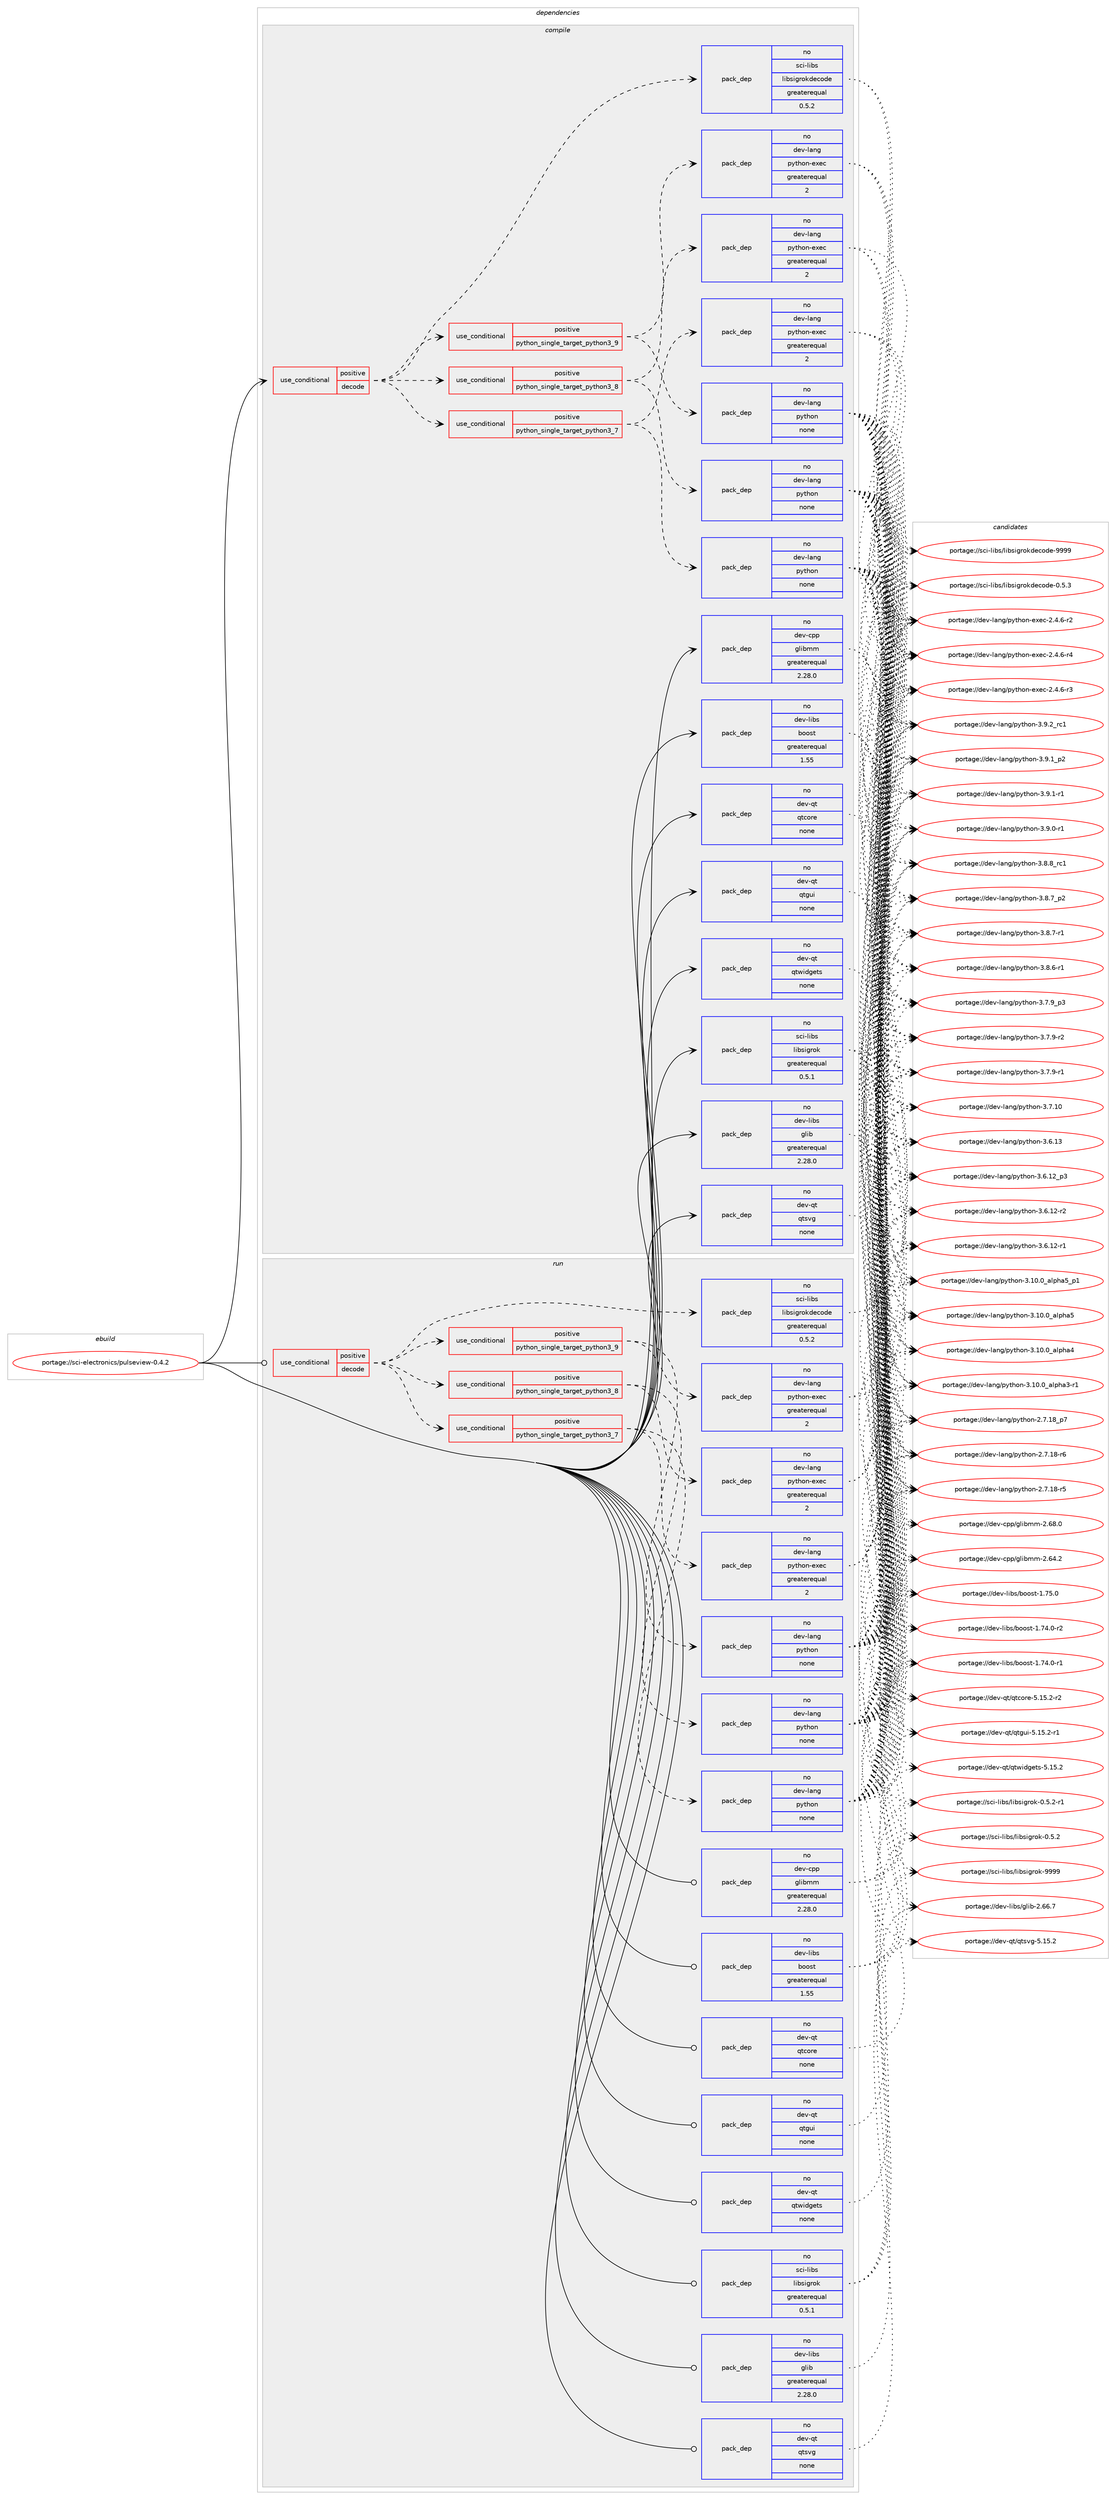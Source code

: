 digraph prolog {

# *************
# Graph options
# *************

newrank=true;
concentrate=true;
compound=true;
graph [rankdir=LR,fontname=Helvetica,fontsize=10,ranksep=1.5];#, ranksep=2.5, nodesep=0.2];
edge  [arrowhead=vee];
node  [fontname=Helvetica,fontsize=10];

# **********
# The ebuild
# **********

subgraph cluster_leftcol {
color=gray;
rank=same;
label=<<i>ebuild</i>>;
id [label="portage://sci-electronics/pulseview-0.4.2", color=red, width=4, href="../sci-electronics/pulseview-0.4.2.svg"];
}

# ****************
# The dependencies
# ****************

subgraph cluster_midcol {
color=gray;
label=<<i>dependencies</i>>;
subgraph cluster_compile {
fillcolor="#eeeeee";
style=filled;
label=<<i>compile</i>>;
subgraph cond2761 {
dependency9995 [label=<<TABLE BORDER="0" CELLBORDER="1" CELLSPACING="0" CELLPADDING="4"><TR><TD ROWSPAN="3" CELLPADDING="10">use_conditional</TD></TR><TR><TD>positive</TD></TR><TR><TD>decode</TD></TR></TABLE>>, shape=none, color=red];
subgraph cond2762 {
dependency9996 [label=<<TABLE BORDER="0" CELLBORDER="1" CELLSPACING="0" CELLPADDING="4"><TR><TD ROWSPAN="3" CELLPADDING="10">use_conditional</TD></TR><TR><TD>positive</TD></TR><TR><TD>python_single_target_python3_7</TD></TR></TABLE>>, shape=none, color=red];
subgraph pack7145 {
dependency9997 [label=<<TABLE BORDER="0" CELLBORDER="1" CELLSPACING="0" CELLPADDING="4" WIDTH="220"><TR><TD ROWSPAN="6" CELLPADDING="30">pack_dep</TD></TR><TR><TD WIDTH="110">no</TD></TR><TR><TD>dev-lang</TD></TR><TR><TD>python</TD></TR><TR><TD>none</TD></TR><TR><TD></TD></TR></TABLE>>, shape=none, color=blue];
}
dependency9996:e -> dependency9997:w [weight=20,style="dashed",arrowhead="vee"];
subgraph pack7146 {
dependency9998 [label=<<TABLE BORDER="0" CELLBORDER="1" CELLSPACING="0" CELLPADDING="4" WIDTH="220"><TR><TD ROWSPAN="6" CELLPADDING="30">pack_dep</TD></TR><TR><TD WIDTH="110">no</TD></TR><TR><TD>dev-lang</TD></TR><TR><TD>python-exec</TD></TR><TR><TD>greaterequal</TD></TR><TR><TD>2</TD></TR></TABLE>>, shape=none, color=blue];
}
dependency9996:e -> dependency9998:w [weight=20,style="dashed",arrowhead="vee"];
}
dependency9995:e -> dependency9996:w [weight=20,style="dashed",arrowhead="vee"];
subgraph cond2763 {
dependency9999 [label=<<TABLE BORDER="0" CELLBORDER="1" CELLSPACING="0" CELLPADDING="4"><TR><TD ROWSPAN="3" CELLPADDING="10">use_conditional</TD></TR><TR><TD>positive</TD></TR><TR><TD>python_single_target_python3_8</TD></TR></TABLE>>, shape=none, color=red];
subgraph pack7147 {
dependency10000 [label=<<TABLE BORDER="0" CELLBORDER="1" CELLSPACING="0" CELLPADDING="4" WIDTH="220"><TR><TD ROWSPAN="6" CELLPADDING="30">pack_dep</TD></TR><TR><TD WIDTH="110">no</TD></TR><TR><TD>dev-lang</TD></TR><TR><TD>python</TD></TR><TR><TD>none</TD></TR><TR><TD></TD></TR></TABLE>>, shape=none, color=blue];
}
dependency9999:e -> dependency10000:w [weight=20,style="dashed",arrowhead="vee"];
subgraph pack7148 {
dependency10001 [label=<<TABLE BORDER="0" CELLBORDER="1" CELLSPACING="0" CELLPADDING="4" WIDTH="220"><TR><TD ROWSPAN="6" CELLPADDING="30">pack_dep</TD></TR><TR><TD WIDTH="110">no</TD></TR><TR><TD>dev-lang</TD></TR><TR><TD>python-exec</TD></TR><TR><TD>greaterequal</TD></TR><TR><TD>2</TD></TR></TABLE>>, shape=none, color=blue];
}
dependency9999:e -> dependency10001:w [weight=20,style="dashed",arrowhead="vee"];
}
dependency9995:e -> dependency9999:w [weight=20,style="dashed",arrowhead="vee"];
subgraph cond2764 {
dependency10002 [label=<<TABLE BORDER="0" CELLBORDER="1" CELLSPACING="0" CELLPADDING="4"><TR><TD ROWSPAN="3" CELLPADDING="10">use_conditional</TD></TR><TR><TD>positive</TD></TR><TR><TD>python_single_target_python3_9</TD></TR></TABLE>>, shape=none, color=red];
subgraph pack7149 {
dependency10003 [label=<<TABLE BORDER="0" CELLBORDER="1" CELLSPACING="0" CELLPADDING="4" WIDTH="220"><TR><TD ROWSPAN="6" CELLPADDING="30">pack_dep</TD></TR><TR><TD WIDTH="110">no</TD></TR><TR><TD>dev-lang</TD></TR><TR><TD>python</TD></TR><TR><TD>none</TD></TR><TR><TD></TD></TR></TABLE>>, shape=none, color=blue];
}
dependency10002:e -> dependency10003:w [weight=20,style="dashed",arrowhead="vee"];
subgraph pack7150 {
dependency10004 [label=<<TABLE BORDER="0" CELLBORDER="1" CELLSPACING="0" CELLPADDING="4" WIDTH="220"><TR><TD ROWSPAN="6" CELLPADDING="30">pack_dep</TD></TR><TR><TD WIDTH="110">no</TD></TR><TR><TD>dev-lang</TD></TR><TR><TD>python-exec</TD></TR><TR><TD>greaterequal</TD></TR><TR><TD>2</TD></TR></TABLE>>, shape=none, color=blue];
}
dependency10002:e -> dependency10004:w [weight=20,style="dashed",arrowhead="vee"];
}
dependency9995:e -> dependency10002:w [weight=20,style="dashed",arrowhead="vee"];
subgraph pack7151 {
dependency10005 [label=<<TABLE BORDER="0" CELLBORDER="1" CELLSPACING="0" CELLPADDING="4" WIDTH="220"><TR><TD ROWSPAN="6" CELLPADDING="30">pack_dep</TD></TR><TR><TD WIDTH="110">no</TD></TR><TR><TD>sci-libs</TD></TR><TR><TD>libsigrokdecode</TD></TR><TR><TD>greaterequal</TD></TR><TR><TD>0.5.2</TD></TR></TABLE>>, shape=none, color=blue];
}
dependency9995:e -> dependency10005:w [weight=20,style="dashed",arrowhead="vee"];
}
id:e -> dependency9995:w [weight=20,style="solid",arrowhead="vee"];
subgraph pack7152 {
dependency10006 [label=<<TABLE BORDER="0" CELLBORDER="1" CELLSPACING="0" CELLPADDING="4" WIDTH="220"><TR><TD ROWSPAN="6" CELLPADDING="30">pack_dep</TD></TR><TR><TD WIDTH="110">no</TD></TR><TR><TD>dev-cpp</TD></TR><TR><TD>glibmm</TD></TR><TR><TD>greaterequal</TD></TR><TR><TD>2.28.0</TD></TR></TABLE>>, shape=none, color=blue];
}
id:e -> dependency10006:w [weight=20,style="solid",arrowhead="vee"];
subgraph pack7153 {
dependency10007 [label=<<TABLE BORDER="0" CELLBORDER="1" CELLSPACING="0" CELLPADDING="4" WIDTH="220"><TR><TD ROWSPAN="6" CELLPADDING="30">pack_dep</TD></TR><TR><TD WIDTH="110">no</TD></TR><TR><TD>dev-libs</TD></TR><TR><TD>boost</TD></TR><TR><TD>greaterequal</TD></TR><TR><TD>1.55</TD></TR></TABLE>>, shape=none, color=blue];
}
id:e -> dependency10007:w [weight=20,style="solid",arrowhead="vee"];
subgraph pack7154 {
dependency10008 [label=<<TABLE BORDER="0" CELLBORDER="1" CELLSPACING="0" CELLPADDING="4" WIDTH="220"><TR><TD ROWSPAN="6" CELLPADDING="30">pack_dep</TD></TR><TR><TD WIDTH="110">no</TD></TR><TR><TD>dev-libs</TD></TR><TR><TD>glib</TD></TR><TR><TD>greaterequal</TD></TR><TR><TD>2.28.0</TD></TR></TABLE>>, shape=none, color=blue];
}
id:e -> dependency10008:w [weight=20,style="solid",arrowhead="vee"];
subgraph pack7155 {
dependency10009 [label=<<TABLE BORDER="0" CELLBORDER="1" CELLSPACING="0" CELLPADDING="4" WIDTH="220"><TR><TD ROWSPAN="6" CELLPADDING="30">pack_dep</TD></TR><TR><TD WIDTH="110">no</TD></TR><TR><TD>dev-qt</TD></TR><TR><TD>qtcore</TD></TR><TR><TD>none</TD></TR><TR><TD></TD></TR></TABLE>>, shape=none, color=blue];
}
id:e -> dependency10009:w [weight=20,style="solid",arrowhead="vee"];
subgraph pack7156 {
dependency10010 [label=<<TABLE BORDER="0" CELLBORDER="1" CELLSPACING="0" CELLPADDING="4" WIDTH="220"><TR><TD ROWSPAN="6" CELLPADDING="30">pack_dep</TD></TR><TR><TD WIDTH="110">no</TD></TR><TR><TD>dev-qt</TD></TR><TR><TD>qtgui</TD></TR><TR><TD>none</TD></TR><TR><TD></TD></TR></TABLE>>, shape=none, color=blue];
}
id:e -> dependency10010:w [weight=20,style="solid",arrowhead="vee"];
subgraph pack7157 {
dependency10011 [label=<<TABLE BORDER="0" CELLBORDER="1" CELLSPACING="0" CELLPADDING="4" WIDTH="220"><TR><TD ROWSPAN="6" CELLPADDING="30">pack_dep</TD></TR><TR><TD WIDTH="110">no</TD></TR><TR><TD>dev-qt</TD></TR><TR><TD>qtsvg</TD></TR><TR><TD>none</TD></TR><TR><TD></TD></TR></TABLE>>, shape=none, color=blue];
}
id:e -> dependency10011:w [weight=20,style="solid",arrowhead="vee"];
subgraph pack7158 {
dependency10012 [label=<<TABLE BORDER="0" CELLBORDER="1" CELLSPACING="0" CELLPADDING="4" WIDTH="220"><TR><TD ROWSPAN="6" CELLPADDING="30">pack_dep</TD></TR><TR><TD WIDTH="110">no</TD></TR><TR><TD>dev-qt</TD></TR><TR><TD>qtwidgets</TD></TR><TR><TD>none</TD></TR><TR><TD></TD></TR></TABLE>>, shape=none, color=blue];
}
id:e -> dependency10012:w [weight=20,style="solid",arrowhead="vee"];
subgraph pack7159 {
dependency10013 [label=<<TABLE BORDER="0" CELLBORDER="1" CELLSPACING="0" CELLPADDING="4" WIDTH="220"><TR><TD ROWSPAN="6" CELLPADDING="30">pack_dep</TD></TR><TR><TD WIDTH="110">no</TD></TR><TR><TD>sci-libs</TD></TR><TR><TD>libsigrok</TD></TR><TR><TD>greaterequal</TD></TR><TR><TD>0.5.1</TD></TR></TABLE>>, shape=none, color=blue];
}
id:e -> dependency10013:w [weight=20,style="solid",arrowhead="vee"];
}
subgraph cluster_compileandrun {
fillcolor="#eeeeee";
style=filled;
label=<<i>compile and run</i>>;
}
subgraph cluster_run {
fillcolor="#eeeeee";
style=filled;
label=<<i>run</i>>;
subgraph cond2765 {
dependency10014 [label=<<TABLE BORDER="0" CELLBORDER="1" CELLSPACING="0" CELLPADDING="4"><TR><TD ROWSPAN="3" CELLPADDING="10">use_conditional</TD></TR><TR><TD>positive</TD></TR><TR><TD>decode</TD></TR></TABLE>>, shape=none, color=red];
subgraph cond2766 {
dependency10015 [label=<<TABLE BORDER="0" CELLBORDER="1" CELLSPACING="0" CELLPADDING="4"><TR><TD ROWSPAN="3" CELLPADDING="10">use_conditional</TD></TR><TR><TD>positive</TD></TR><TR><TD>python_single_target_python3_7</TD></TR></TABLE>>, shape=none, color=red];
subgraph pack7160 {
dependency10016 [label=<<TABLE BORDER="0" CELLBORDER="1" CELLSPACING="0" CELLPADDING="4" WIDTH="220"><TR><TD ROWSPAN="6" CELLPADDING="30">pack_dep</TD></TR><TR><TD WIDTH="110">no</TD></TR><TR><TD>dev-lang</TD></TR><TR><TD>python</TD></TR><TR><TD>none</TD></TR><TR><TD></TD></TR></TABLE>>, shape=none, color=blue];
}
dependency10015:e -> dependency10016:w [weight=20,style="dashed",arrowhead="vee"];
subgraph pack7161 {
dependency10017 [label=<<TABLE BORDER="0" CELLBORDER="1" CELLSPACING="0" CELLPADDING="4" WIDTH="220"><TR><TD ROWSPAN="6" CELLPADDING="30">pack_dep</TD></TR><TR><TD WIDTH="110">no</TD></TR><TR><TD>dev-lang</TD></TR><TR><TD>python-exec</TD></TR><TR><TD>greaterequal</TD></TR><TR><TD>2</TD></TR></TABLE>>, shape=none, color=blue];
}
dependency10015:e -> dependency10017:w [weight=20,style="dashed",arrowhead="vee"];
}
dependency10014:e -> dependency10015:w [weight=20,style="dashed",arrowhead="vee"];
subgraph cond2767 {
dependency10018 [label=<<TABLE BORDER="0" CELLBORDER="1" CELLSPACING="0" CELLPADDING="4"><TR><TD ROWSPAN="3" CELLPADDING="10">use_conditional</TD></TR><TR><TD>positive</TD></TR><TR><TD>python_single_target_python3_8</TD></TR></TABLE>>, shape=none, color=red];
subgraph pack7162 {
dependency10019 [label=<<TABLE BORDER="0" CELLBORDER="1" CELLSPACING="0" CELLPADDING="4" WIDTH="220"><TR><TD ROWSPAN="6" CELLPADDING="30">pack_dep</TD></TR><TR><TD WIDTH="110">no</TD></TR><TR><TD>dev-lang</TD></TR><TR><TD>python</TD></TR><TR><TD>none</TD></TR><TR><TD></TD></TR></TABLE>>, shape=none, color=blue];
}
dependency10018:e -> dependency10019:w [weight=20,style="dashed",arrowhead="vee"];
subgraph pack7163 {
dependency10020 [label=<<TABLE BORDER="0" CELLBORDER="1" CELLSPACING="0" CELLPADDING="4" WIDTH="220"><TR><TD ROWSPAN="6" CELLPADDING="30">pack_dep</TD></TR><TR><TD WIDTH="110">no</TD></TR><TR><TD>dev-lang</TD></TR><TR><TD>python-exec</TD></TR><TR><TD>greaterequal</TD></TR><TR><TD>2</TD></TR></TABLE>>, shape=none, color=blue];
}
dependency10018:e -> dependency10020:w [weight=20,style="dashed",arrowhead="vee"];
}
dependency10014:e -> dependency10018:w [weight=20,style="dashed",arrowhead="vee"];
subgraph cond2768 {
dependency10021 [label=<<TABLE BORDER="0" CELLBORDER="1" CELLSPACING="0" CELLPADDING="4"><TR><TD ROWSPAN="3" CELLPADDING="10">use_conditional</TD></TR><TR><TD>positive</TD></TR><TR><TD>python_single_target_python3_9</TD></TR></TABLE>>, shape=none, color=red];
subgraph pack7164 {
dependency10022 [label=<<TABLE BORDER="0" CELLBORDER="1" CELLSPACING="0" CELLPADDING="4" WIDTH="220"><TR><TD ROWSPAN="6" CELLPADDING="30">pack_dep</TD></TR><TR><TD WIDTH="110">no</TD></TR><TR><TD>dev-lang</TD></TR><TR><TD>python</TD></TR><TR><TD>none</TD></TR><TR><TD></TD></TR></TABLE>>, shape=none, color=blue];
}
dependency10021:e -> dependency10022:w [weight=20,style="dashed",arrowhead="vee"];
subgraph pack7165 {
dependency10023 [label=<<TABLE BORDER="0" CELLBORDER="1" CELLSPACING="0" CELLPADDING="4" WIDTH="220"><TR><TD ROWSPAN="6" CELLPADDING="30">pack_dep</TD></TR><TR><TD WIDTH="110">no</TD></TR><TR><TD>dev-lang</TD></TR><TR><TD>python-exec</TD></TR><TR><TD>greaterequal</TD></TR><TR><TD>2</TD></TR></TABLE>>, shape=none, color=blue];
}
dependency10021:e -> dependency10023:w [weight=20,style="dashed",arrowhead="vee"];
}
dependency10014:e -> dependency10021:w [weight=20,style="dashed",arrowhead="vee"];
subgraph pack7166 {
dependency10024 [label=<<TABLE BORDER="0" CELLBORDER="1" CELLSPACING="0" CELLPADDING="4" WIDTH="220"><TR><TD ROWSPAN="6" CELLPADDING="30">pack_dep</TD></TR><TR><TD WIDTH="110">no</TD></TR><TR><TD>sci-libs</TD></TR><TR><TD>libsigrokdecode</TD></TR><TR><TD>greaterequal</TD></TR><TR><TD>0.5.2</TD></TR></TABLE>>, shape=none, color=blue];
}
dependency10014:e -> dependency10024:w [weight=20,style="dashed",arrowhead="vee"];
}
id:e -> dependency10014:w [weight=20,style="solid",arrowhead="odot"];
subgraph pack7167 {
dependency10025 [label=<<TABLE BORDER="0" CELLBORDER="1" CELLSPACING="0" CELLPADDING="4" WIDTH="220"><TR><TD ROWSPAN="6" CELLPADDING="30">pack_dep</TD></TR><TR><TD WIDTH="110">no</TD></TR><TR><TD>dev-cpp</TD></TR><TR><TD>glibmm</TD></TR><TR><TD>greaterequal</TD></TR><TR><TD>2.28.0</TD></TR></TABLE>>, shape=none, color=blue];
}
id:e -> dependency10025:w [weight=20,style="solid",arrowhead="odot"];
subgraph pack7168 {
dependency10026 [label=<<TABLE BORDER="0" CELLBORDER="1" CELLSPACING="0" CELLPADDING="4" WIDTH="220"><TR><TD ROWSPAN="6" CELLPADDING="30">pack_dep</TD></TR><TR><TD WIDTH="110">no</TD></TR><TR><TD>dev-libs</TD></TR><TR><TD>boost</TD></TR><TR><TD>greaterequal</TD></TR><TR><TD>1.55</TD></TR></TABLE>>, shape=none, color=blue];
}
id:e -> dependency10026:w [weight=20,style="solid",arrowhead="odot"];
subgraph pack7169 {
dependency10027 [label=<<TABLE BORDER="0" CELLBORDER="1" CELLSPACING="0" CELLPADDING="4" WIDTH="220"><TR><TD ROWSPAN="6" CELLPADDING="30">pack_dep</TD></TR><TR><TD WIDTH="110">no</TD></TR><TR><TD>dev-libs</TD></TR><TR><TD>glib</TD></TR><TR><TD>greaterequal</TD></TR><TR><TD>2.28.0</TD></TR></TABLE>>, shape=none, color=blue];
}
id:e -> dependency10027:w [weight=20,style="solid",arrowhead="odot"];
subgraph pack7170 {
dependency10028 [label=<<TABLE BORDER="0" CELLBORDER="1" CELLSPACING="0" CELLPADDING="4" WIDTH="220"><TR><TD ROWSPAN="6" CELLPADDING="30">pack_dep</TD></TR><TR><TD WIDTH="110">no</TD></TR><TR><TD>dev-qt</TD></TR><TR><TD>qtcore</TD></TR><TR><TD>none</TD></TR><TR><TD></TD></TR></TABLE>>, shape=none, color=blue];
}
id:e -> dependency10028:w [weight=20,style="solid",arrowhead="odot"];
subgraph pack7171 {
dependency10029 [label=<<TABLE BORDER="0" CELLBORDER="1" CELLSPACING="0" CELLPADDING="4" WIDTH="220"><TR><TD ROWSPAN="6" CELLPADDING="30">pack_dep</TD></TR><TR><TD WIDTH="110">no</TD></TR><TR><TD>dev-qt</TD></TR><TR><TD>qtgui</TD></TR><TR><TD>none</TD></TR><TR><TD></TD></TR></TABLE>>, shape=none, color=blue];
}
id:e -> dependency10029:w [weight=20,style="solid",arrowhead="odot"];
subgraph pack7172 {
dependency10030 [label=<<TABLE BORDER="0" CELLBORDER="1" CELLSPACING="0" CELLPADDING="4" WIDTH="220"><TR><TD ROWSPAN="6" CELLPADDING="30">pack_dep</TD></TR><TR><TD WIDTH="110">no</TD></TR><TR><TD>dev-qt</TD></TR><TR><TD>qtsvg</TD></TR><TR><TD>none</TD></TR><TR><TD></TD></TR></TABLE>>, shape=none, color=blue];
}
id:e -> dependency10030:w [weight=20,style="solid",arrowhead="odot"];
subgraph pack7173 {
dependency10031 [label=<<TABLE BORDER="0" CELLBORDER="1" CELLSPACING="0" CELLPADDING="4" WIDTH="220"><TR><TD ROWSPAN="6" CELLPADDING="30">pack_dep</TD></TR><TR><TD WIDTH="110">no</TD></TR><TR><TD>dev-qt</TD></TR><TR><TD>qtwidgets</TD></TR><TR><TD>none</TD></TR><TR><TD></TD></TR></TABLE>>, shape=none, color=blue];
}
id:e -> dependency10031:w [weight=20,style="solid",arrowhead="odot"];
subgraph pack7174 {
dependency10032 [label=<<TABLE BORDER="0" CELLBORDER="1" CELLSPACING="0" CELLPADDING="4" WIDTH="220"><TR><TD ROWSPAN="6" CELLPADDING="30">pack_dep</TD></TR><TR><TD WIDTH="110">no</TD></TR><TR><TD>sci-libs</TD></TR><TR><TD>libsigrok</TD></TR><TR><TD>greaterequal</TD></TR><TR><TD>0.5.1</TD></TR></TABLE>>, shape=none, color=blue];
}
id:e -> dependency10032:w [weight=20,style="solid",arrowhead="odot"];
}
}

# **************
# The candidates
# **************

subgraph cluster_choices {
rank=same;
color=gray;
label=<<i>candidates</i>>;

subgraph choice7145 {
color=black;
nodesep=1;
choice100101118451089711010347112121116104111110455146574650951149949 [label="portage://dev-lang/python-3.9.2_rc1", color=red, width=4,href="../dev-lang/python-3.9.2_rc1.svg"];
choice1001011184510897110103471121211161041111104551465746499511250 [label="portage://dev-lang/python-3.9.1_p2", color=red, width=4,href="../dev-lang/python-3.9.1_p2.svg"];
choice1001011184510897110103471121211161041111104551465746494511449 [label="portage://dev-lang/python-3.9.1-r1", color=red, width=4,href="../dev-lang/python-3.9.1-r1.svg"];
choice1001011184510897110103471121211161041111104551465746484511449 [label="portage://dev-lang/python-3.9.0-r1", color=red, width=4,href="../dev-lang/python-3.9.0-r1.svg"];
choice100101118451089711010347112121116104111110455146564656951149949 [label="portage://dev-lang/python-3.8.8_rc1", color=red, width=4,href="../dev-lang/python-3.8.8_rc1.svg"];
choice1001011184510897110103471121211161041111104551465646559511250 [label="portage://dev-lang/python-3.8.7_p2", color=red, width=4,href="../dev-lang/python-3.8.7_p2.svg"];
choice1001011184510897110103471121211161041111104551465646554511449 [label="portage://dev-lang/python-3.8.7-r1", color=red, width=4,href="../dev-lang/python-3.8.7-r1.svg"];
choice1001011184510897110103471121211161041111104551465646544511449 [label="portage://dev-lang/python-3.8.6-r1", color=red, width=4,href="../dev-lang/python-3.8.6-r1.svg"];
choice1001011184510897110103471121211161041111104551465546579511251 [label="portage://dev-lang/python-3.7.9_p3", color=red, width=4,href="../dev-lang/python-3.7.9_p3.svg"];
choice1001011184510897110103471121211161041111104551465546574511450 [label="portage://dev-lang/python-3.7.9-r2", color=red, width=4,href="../dev-lang/python-3.7.9-r2.svg"];
choice1001011184510897110103471121211161041111104551465546574511449 [label="portage://dev-lang/python-3.7.9-r1", color=red, width=4,href="../dev-lang/python-3.7.9-r1.svg"];
choice10010111845108971101034711212111610411111045514655464948 [label="portage://dev-lang/python-3.7.10", color=red, width=4,href="../dev-lang/python-3.7.10.svg"];
choice10010111845108971101034711212111610411111045514654464951 [label="portage://dev-lang/python-3.6.13", color=red, width=4,href="../dev-lang/python-3.6.13.svg"];
choice100101118451089711010347112121116104111110455146544649509511251 [label="portage://dev-lang/python-3.6.12_p3", color=red, width=4,href="../dev-lang/python-3.6.12_p3.svg"];
choice100101118451089711010347112121116104111110455146544649504511450 [label="portage://dev-lang/python-3.6.12-r2", color=red, width=4,href="../dev-lang/python-3.6.12-r2.svg"];
choice100101118451089711010347112121116104111110455146544649504511449 [label="portage://dev-lang/python-3.6.12-r1", color=red, width=4,href="../dev-lang/python-3.6.12-r1.svg"];
choice10010111845108971101034711212111610411111045514649484648959710811210497539511249 [label="portage://dev-lang/python-3.10.0_alpha5_p1", color=red, width=4,href="../dev-lang/python-3.10.0_alpha5_p1.svg"];
choice1001011184510897110103471121211161041111104551464948464895971081121049753 [label="portage://dev-lang/python-3.10.0_alpha5", color=red, width=4,href="../dev-lang/python-3.10.0_alpha5.svg"];
choice1001011184510897110103471121211161041111104551464948464895971081121049752 [label="portage://dev-lang/python-3.10.0_alpha4", color=red, width=4,href="../dev-lang/python-3.10.0_alpha4.svg"];
choice10010111845108971101034711212111610411111045514649484648959710811210497514511449 [label="portage://dev-lang/python-3.10.0_alpha3-r1", color=red, width=4,href="../dev-lang/python-3.10.0_alpha3-r1.svg"];
choice100101118451089711010347112121116104111110455046554649569511255 [label="portage://dev-lang/python-2.7.18_p7", color=red, width=4,href="../dev-lang/python-2.7.18_p7.svg"];
choice100101118451089711010347112121116104111110455046554649564511454 [label="portage://dev-lang/python-2.7.18-r6", color=red, width=4,href="../dev-lang/python-2.7.18-r6.svg"];
choice100101118451089711010347112121116104111110455046554649564511453 [label="portage://dev-lang/python-2.7.18-r5", color=red, width=4,href="../dev-lang/python-2.7.18-r5.svg"];
dependency9997:e -> choice100101118451089711010347112121116104111110455146574650951149949:w [style=dotted,weight="100"];
dependency9997:e -> choice1001011184510897110103471121211161041111104551465746499511250:w [style=dotted,weight="100"];
dependency9997:e -> choice1001011184510897110103471121211161041111104551465746494511449:w [style=dotted,weight="100"];
dependency9997:e -> choice1001011184510897110103471121211161041111104551465746484511449:w [style=dotted,weight="100"];
dependency9997:e -> choice100101118451089711010347112121116104111110455146564656951149949:w [style=dotted,weight="100"];
dependency9997:e -> choice1001011184510897110103471121211161041111104551465646559511250:w [style=dotted,weight="100"];
dependency9997:e -> choice1001011184510897110103471121211161041111104551465646554511449:w [style=dotted,weight="100"];
dependency9997:e -> choice1001011184510897110103471121211161041111104551465646544511449:w [style=dotted,weight="100"];
dependency9997:e -> choice1001011184510897110103471121211161041111104551465546579511251:w [style=dotted,weight="100"];
dependency9997:e -> choice1001011184510897110103471121211161041111104551465546574511450:w [style=dotted,weight="100"];
dependency9997:e -> choice1001011184510897110103471121211161041111104551465546574511449:w [style=dotted,weight="100"];
dependency9997:e -> choice10010111845108971101034711212111610411111045514655464948:w [style=dotted,weight="100"];
dependency9997:e -> choice10010111845108971101034711212111610411111045514654464951:w [style=dotted,weight="100"];
dependency9997:e -> choice100101118451089711010347112121116104111110455146544649509511251:w [style=dotted,weight="100"];
dependency9997:e -> choice100101118451089711010347112121116104111110455146544649504511450:w [style=dotted,weight="100"];
dependency9997:e -> choice100101118451089711010347112121116104111110455146544649504511449:w [style=dotted,weight="100"];
dependency9997:e -> choice10010111845108971101034711212111610411111045514649484648959710811210497539511249:w [style=dotted,weight="100"];
dependency9997:e -> choice1001011184510897110103471121211161041111104551464948464895971081121049753:w [style=dotted,weight="100"];
dependency9997:e -> choice1001011184510897110103471121211161041111104551464948464895971081121049752:w [style=dotted,weight="100"];
dependency9997:e -> choice10010111845108971101034711212111610411111045514649484648959710811210497514511449:w [style=dotted,weight="100"];
dependency9997:e -> choice100101118451089711010347112121116104111110455046554649569511255:w [style=dotted,weight="100"];
dependency9997:e -> choice100101118451089711010347112121116104111110455046554649564511454:w [style=dotted,weight="100"];
dependency9997:e -> choice100101118451089711010347112121116104111110455046554649564511453:w [style=dotted,weight="100"];
}
subgraph choice7146 {
color=black;
nodesep=1;
choice10010111845108971101034711212111610411111045101120101994550465246544511452 [label="portage://dev-lang/python-exec-2.4.6-r4", color=red, width=4,href="../dev-lang/python-exec-2.4.6-r4.svg"];
choice10010111845108971101034711212111610411111045101120101994550465246544511451 [label="portage://dev-lang/python-exec-2.4.6-r3", color=red, width=4,href="../dev-lang/python-exec-2.4.6-r3.svg"];
choice10010111845108971101034711212111610411111045101120101994550465246544511450 [label="portage://dev-lang/python-exec-2.4.6-r2", color=red, width=4,href="../dev-lang/python-exec-2.4.6-r2.svg"];
dependency9998:e -> choice10010111845108971101034711212111610411111045101120101994550465246544511452:w [style=dotted,weight="100"];
dependency9998:e -> choice10010111845108971101034711212111610411111045101120101994550465246544511451:w [style=dotted,weight="100"];
dependency9998:e -> choice10010111845108971101034711212111610411111045101120101994550465246544511450:w [style=dotted,weight="100"];
}
subgraph choice7147 {
color=black;
nodesep=1;
choice100101118451089711010347112121116104111110455146574650951149949 [label="portage://dev-lang/python-3.9.2_rc1", color=red, width=4,href="../dev-lang/python-3.9.2_rc1.svg"];
choice1001011184510897110103471121211161041111104551465746499511250 [label="portage://dev-lang/python-3.9.1_p2", color=red, width=4,href="../dev-lang/python-3.9.1_p2.svg"];
choice1001011184510897110103471121211161041111104551465746494511449 [label="portage://dev-lang/python-3.9.1-r1", color=red, width=4,href="../dev-lang/python-3.9.1-r1.svg"];
choice1001011184510897110103471121211161041111104551465746484511449 [label="portage://dev-lang/python-3.9.0-r1", color=red, width=4,href="../dev-lang/python-3.9.0-r1.svg"];
choice100101118451089711010347112121116104111110455146564656951149949 [label="portage://dev-lang/python-3.8.8_rc1", color=red, width=4,href="../dev-lang/python-3.8.8_rc1.svg"];
choice1001011184510897110103471121211161041111104551465646559511250 [label="portage://dev-lang/python-3.8.7_p2", color=red, width=4,href="../dev-lang/python-3.8.7_p2.svg"];
choice1001011184510897110103471121211161041111104551465646554511449 [label="portage://dev-lang/python-3.8.7-r1", color=red, width=4,href="../dev-lang/python-3.8.7-r1.svg"];
choice1001011184510897110103471121211161041111104551465646544511449 [label="portage://dev-lang/python-3.8.6-r1", color=red, width=4,href="../dev-lang/python-3.8.6-r1.svg"];
choice1001011184510897110103471121211161041111104551465546579511251 [label="portage://dev-lang/python-3.7.9_p3", color=red, width=4,href="../dev-lang/python-3.7.9_p3.svg"];
choice1001011184510897110103471121211161041111104551465546574511450 [label="portage://dev-lang/python-3.7.9-r2", color=red, width=4,href="../dev-lang/python-3.7.9-r2.svg"];
choice1001011184510897110103471121211161041111104551465546574511449 [label="portage://dev-lang/python-3.7.9-r1", color=red, width=4,href="../dev-lang/python-3.7.9-r1.svg"];
choice10010111845108971101034711212111610411111045514655464948 [label="portage://dev-lang/python-3.7.10", color=red, width=4,href="../dev-lang/python-3.7.10.svg"];
choice10010111845108971101034711212111610411111045514654464951 [label="portage://dev-lang/python-3.6.13", color=red, width=4,href="../dev-lang/python-3.6.13.svg"];
choice100101118451089711010347112121116104111110455146544649509511251 [label="portage://dev-lang/python-3.6.12_p3", color=red, width=4,href="../dev-lang/python-3.6.12_p3.svg"];
choice100101118451089711010347112121116104111110455146544649504511450 [label="portage://dev-lang/python-3.6.12-r2", color=red, width=4,href="../dev-lang/python-3.6.12-r2.svg"];
choice100101118451089711010347112121116104111110455146544649504511449 [label="portage://dev-lang/python-3.6.12-r1", color=red, width=4,href="../dev-lang/python-3.6.12-r1.svg"];
choice10010111845108971101034711212111610411111045514649484648959710811210497539511249 [label="portage://dev-lang/python-3.10.0_alpha5_p1", color=red, width=4,href="../dev-lang/python-3.10.0_alpha5_p1.svg"];
choice1001011184510897110103471121211161041111104551464948464895971081121049753 [label="portage://dev-lang/python-3.10.0_alpha5", color=red, width=4,href="../dev-lang/python-3.10.0_alpha5.svg"];
choice1001011184510897110103471121211161041111104551464948464895971081121049752 [label="portage://dev-lang/python-3.10.0_alpha4", color=red, width=4,href="../dev-lang/python-3.10.0_alpha4.svg"];
choice10010111845108971101034711212111610411111045514649484648959710811210497514511449 [label="portage://dev-lang/python-3.10.0_alpha3-r1", color=red, width=4,href="../dev-lang/python-3.10.0_alpha3-r1.svg"];
choice100101118451089711010347112121116104111110455046554649569511255 [label="portage://dev-lang/python-2.7.18_p7", color=red, width=4,href="../dev-lang/python-2.7.18_p7.svg"];
choice100101118451089711010347112121116104111110455046554649564511454 [label="portage://dev-lang/python-2.7.18-r6", color=red, width=4,href="../dev-lang/python-2.7.18-r6.svg"];
choice100101118451089711010347112121116104111110455046554649564511453 [label="portage://dev-lang/python-2.7.18-r5", color=red, width=4,href="../dev-lang/python-2.7.18-r5.svg"];
dependency10000:e -> choice100101118451089711010347112121116104111110455146574650951149949:w [style=dotted,weight="100"];
dependency10000:e -> choice1001011184510897110103471121211161041111104551465746499511250:w [style=dotted,weight="100"];
dependency10000:e -> choice1001011184510897110103471121211161041111104551465746494511449:w [style=dotted,weight="100"];
dependency10000:e -> choice1001011184510897110103471121211161041111104551465746484511449:w [style=dotted,weight="100"];
dependency10000:e -> choice100101118451089711010347112121116104111110455146564656951149949:w [style=dotted,weight="100"];
dependency10000:e -> choice1001011184510897110103471121211161041111104551465646559511250:w [style=dotted,weight="100"];
dependency10000:e -> choice1001011184510897110103471121211161041111104551465646554511449:w [style=dotted,weight="100"];
dependency10000:e -> choice1001011184510897110103471121211161041111104551465646544511449:w [style=dotted,weight="100"];
dependency10000:e -> choice1001011184510897110103471121211161041111104551465546579511251:w [style=dotted,weight="100"];
dependency10000:e -> choice1001011184510897110103471121211161041111104551465546574511450:w [style=dotted,weight="100"];
dependency10000:e -> choice1001011184510897110103471121211161041111104551465546574511449:w [style=dotted,weight="100"];
dependency10000:e -> choice10010111845108971101034711212111610411111045514655464948:w [style=dotted,weight="100"];
dependency10000:e -> choice10010111845108971101034711212111610411111045514654464951:w [style=dotted,weight="100"];
dependency10000:e -> choice100101118451089711010347112121116104111110455146544649509511251:w [style=dotted,weight="100"];
dependency10000:e -> choice100101118451089711010347112121116104111110455146544649504511450:w [style=dotted,weight="100"];
dependency10000:e -> choice100101118451089711010347112121116104111110455146544649504511449:w [style=dotted,weight="100"];
dependency10000:e -> choice10010111845108971101034711212111610411111045514649484648959710811210497539511249:w [style=dotted,weight="100"];
dependency10000:e -> choice1001011184510897110103471121211161041111104551464948464895971081121049753:w [style=dotted,weight="100"];
dependency10000:e -> choice1001011184510897110103471121211161041111104551464948464895971081121049752:w [style=dotted,weight="100"];
dependency10000:e -> choice10010111845108971101034711212111610411111045514649484648959710811210497514511449:w [style=dotted,weight="100"];
dependency10000:e -> choice100101118451089711010347112121116104111110455046554649569511255:w [style=dotted,weight="100"];
dependency10000:e -> choice100101118451089711010347112121116104111110455046554649564511454:w [style=dotted,weight="100"];
dependency10000:e -> choice100101118451089711010347112121116104111110455046554649564511453:w [style=dotted,weight="100"];
}
subgraph choice7148 {
color=black;
nodesep=1;
choice10010111845108971101034711212111610411111045101120101994550465246544511452 [label="portage://dev-lang/python-exec-2.4.6-r4", color=red, width=4,href="../dev-lang/python-exec-2.4.6-r4.svg"];
choice10010111845108971101034711212111610411111045101120101994550465246544511451 [label="portage://dev-lang/python-exec-2.4.6-r3", color=red, width=4,href="../dev-lang/python-exec-2.4.6-r3.svg"];
choice10010111845108971101034711212111610411111045101120101994550465246544511450 [label="portage://dev-lang/python-exec-2.4.6-r2", color=red, width=4,href="../dev-lang/python-exec-2.4.6-r2.svg"];
dependency10001:e -> choice10010111845108971101034711212111610411111045101120101994550465246544511452:w [style=dotted,weight="100"];
dependency10001:e -> choice10010111845108971101034711212111610411111045101120101994550465246544511451:w [style=dotted,weight="100"];
dependency10001:e -> choice10010111845108971101034711212111610411111045101120101994550465246544511450:w [style=dotted,weight="100"];
}
subgraph choice7149 {
color=black;
nodesep=1;
choice100101118451089711010347112121116104111110455146574650951149949 [label="portage://dev-lang/python-3.9.2_rc1", color=red, width=4,href="../dev-lang/python-3.9.2_rc1.svg"];
choice1001011184510897110103471121211161041111104551465746499511250 [label="portage://dev-lang/python-3.9.1_p2", color=red, width=4,href="../dev-lang/python-3.9.1_p2.svg"];
choice1001011184510897110103471121211161041111104551465746494511449 [label="portage://dev-lang/python-3.9.1-r1", color=red, width=4,href="../dev-lang/python-3.9.1-r1.svg"];
choice1001011184510897110103471121211161041111104551465746484511449 [label="portage://dev-lang/python-3.9.0-r1", color=red, width=4,href="../dev-lang/python-3.9.0-r1.svg"];
choice100101118451089711010347112121116104111110455146564656951149949 [label="portage://dev-lang/python-3.8.8_rc1", color=red, width=4,href="../dev-lang/python-3.8.8_rc1.svg"];
choice1001011184510897110103471121211161041111104551465646559511250 [label="portage://dev-lang/python-3.8.7_p2", color=red, width=4,href="../dev-lang/python-3.8.7_p2.svg"];
choice1001011184510897110103471121211161041111104551465646554511449 [label="portage://dev-lang/python-3.8.7-r1", color=red, width=4,href="../dev-lang/python-3.8.7-r1.svg"];
choice1001011184510897110103471121211161041111104551465646544511449 [label="portage://dev-lang/python-3.8.6-r1", color=red, width=4,href="../dev-lang/python-3.8.6-r1.svg"];
choice1001011184510897110103471121211161041111104551465546579511251 [label="portage://dev-lang/python-3.7.9_p3", color=red, width=4,href="../dev-lang/python-3.7.9_p3.svg"];
choice1001011184510897110103471121211161041111104551465546574511450 [label="portage://dev-lang/python-3.7.9-r2", color=red, width=4,href="../dev-lang/python-3.7.9-r2.svg"];
choice1001011184510897110103471121211161041111104551465546574511449 [label="portage://dev-lang/python-3.7.9-r1", color=red, width=4,href="../dev-lang/python-3.7.9-r1.svg"];
choice10010111845108971101034711212111610411111045514655464948 [label="portage://dev-lang/python-3.7.10", color=red, width=4,href="../dev-lang/python-3.7.10.svg"];
choice10010111845108971101034711212111610411111045514654464951 [label="portage://dev-lang/python-3.6.13", color=red, width=4,href="../dev-lang/python-3.6.13.svg"];
choice100101118451089711010347112121116104111110455146544649509511251 [label="portage://dev-lang/python-3.6.12_p3", color=red, width=4,href="../dev-lang/python-3.6.12_p3.svg"];
choice100101118451089711010347112121116104111110455146544649504511450 [label="portage://dev-lang/python-3.6.12-r2", color=red, width=4,href="../dev-lang/python-3.6.12-r2.svg"];
choice100101118451089711010347112121116104111110455146544649504511449 [label="portage://dev-lang/python-3.6.12-r1", color=red, width=4,href="../dev-lang/python-3.6.12-r1.svg"];
choice10010111845108971101034711212111610411111045514649484648959710811210497539511249 [label="portage://dev-lang/python-3.10.0_alpha5_p1", color=red, width=4,href="../dev-lang/python-3.10.0_alpha5_p1.svg"];
choice1001011184510897110103471121211161041111104551464948464895971081121049753 [label="portage://dev-lang/python-3.10.0_alpha5", color=red, width=4,href="../dev-lang/python-3.10.0_alpha5.svg"];
choice1001011184510897110103471121211161041111104551464948464895971081121049752 [label="portage://dev-lang/python-3.10.0_alpha4", color=red, width=4,href="../dev-lang/python-3.10.0_alpha4.svg"];
choice10010111845108971101034711212111610411111045514649484648959710811210497514511449 [label="portage://dev-lang/python-3.10.0_alpha3-r1", color=red, width=4,href="../dev-lang/python-3.10.0_alpha3-r1.svg"];
choice100101118451089711010347112121116104111110455046554649569511255 [label="portage://dev-lang/python-2.7.18_p7", color=red, width=4,href="../dev-lang/python-2.7.18_p7.svg"];
choice100101118451089711010347112121116104111110455046554649564511454 [label="portage://dev-lang/python-2.7.18-r6", color=red, width=4,href="../dev-lang/python-2.7.18-r6.svg"];
choice100101118451089711010347112121116104111110455046554649564511453 [label="portage://dev-lang/python-2.7.18-r5", color=red, width=4,href="../dev-lang/python-2.7.18-r5.svg"];
dependency10003:e -> choice100101118451089711010347112121116104111110455146574650951149949:w [style=dotted,weight="100"];
dependency10003:e -> choice1001011184510897110103471121211161041111104551465746499511250:w [style=dotted,weight="100"];
dependency10003:e -> choice1001011184510897110103471121211161041111104551465746494511449:w [style=dotted,weight="100"];
dependency10003:e -> choice1001011184510897110103471121211161041111104551465746484511449:w [style=dotted,weight="100"];
dependency10003:e -> choice100101118451089711010347112121116104111110455146564656951149949:w [style=dotted,weight="100"];
dependency10003:e -> choice1001011184510897110103471121211161041111104551465646559511250:w [style=dotted,weight="100"];
dependency10003:e -> choice1001011184510897110103471121211161041111104551465646554511449:w [style=dotted,weight="100"];
dependency10003:e -> choice1001011184510897110103471121211161041111104551465646544511449:w [style=dotted,weight="100"];
dependency10003:e -> choice1001011184510897110103471121211161041111104551465546579511251:w [style=dotted,weight="100"];
dependency10003:e -> choice1001011184510897110103471121211161041111104551465546574511450:w [style=dotted,weight="100"];
dependency10003:e -> choice1001011184510897110103471121211161041111104551465546574511449:w [style=dotted,weight="100"];
dependency10003:e -> choice10010111845108971101034711212111610411111045514655464948:w [style=dotted,weight="100"];
dependency10003:e -> choice10010111845108971101034711212111610411111045514654464951:w [style=dotted,weight="100"];
dependency10003:e -> choice100101118451089711010347112121116104111110455146544649509511251:w [style=dotted,weight="100"];
dependency10003:e -> choice100101118451089711010347112121116104111110455146544649504511450:w [style=dotted,weight="100"];
dependency10003:e -> choice100101118451089711010347112121116104111110455146544649504511449:w [style=dotted,weight="100"];
dependency10003:e -> choice10010111845108971101034711212111610411111045514649484648959710811210497539511249:w [style=dotted,weight="100"];
dependency10003:e -> choice1001011184510897110103471121211161041111104551464948464895971081121049753:w [style=dotted,weight="100"];
dependency10003:e -> choice1001011184510897110103471121211161041111104551464948464895971081121049752:w [style=dotted,weight="100"];
dependency10003:e -> choice10010111845108971101034711212111610411111045514649484648959710811210497514511449:w [style=dotted,weight="100"];
dependency10003:e -> choice100101118451089711010347112121116104111110455046554649569511255:w [style=dotted,weight="100"];
dependency10003:e -> choice100101118451089711010347112121116104111110455046554649564511454:w [style=dotted,weight="100"];
dependency10003:e -> choice100101118451089711010347112121116104111110455046554649564511453:w [style=dotted,weight="100"];
}
subgraph choice7150 {
color=black;
nodesep=1;
choice10010111845108971101034711212111610411111045101120101994550465246544511452 [label="portage://dev-lang/python-exec-2.4.6-r4", color=red, width=4,href="../dev-lang/python-exec-2.4.6-r4.svg"];
choice10010111845108971101034711212111610411111045101120101994550465246544511451 [label="portage://dev-lang/python-exec-2.4.6-r3", color=red, width=4,href="../dev-lang/python-exec-2.4.6-r3.svg"];
choice10010111845108971101034711212111610411111045101120101994550465246544511450 [label="portage://dev-lang/python-exec-2.4.6-r2", color=red, width=4,href="../dev-lang/python-exec-2.4.6-r2.svg"];
dependency10004:e -> choice10010111845108971101034711212111610411111045101120101994550465246544511452:w [style=dotted,weight="100"];
dependency10004:e -> choice10010111845108971101034711212111610411111045101120101994550465246544511451:w [style=dotted,weight="100"];
dependency10004:e -> choice10010111845108971101034711212111610411111045101120101994550465246544511450:w [style=dotted,weight="100"];
}
subgraph choice7151 {
color=black;
nodesep=1;
choice1159910545108105981154710810598115105103114111107100101991111001014557575757 [label="portage://sci-libs/libsigrokdecode-9999", color=red, width=4,href="../sci-libs/libsigrokdecode-9999.svg"];
choice115991054510810598115471081059811510510311411110710010199111100101454846534651 [label="portage://sci-libs/libsigrokdecode-0.5.3", color=red, width=4,href="../sci-libs/libsigrokdecode-0.5.3.svg"];
dependency10005:e -> choice1159910545108105981154710810598115105103114111107100101991111001014557575757:w [style=dotted,weight="100"];
dependency10005:e -> choice115991054510810598115471081059811510510311411110710010199111100101454846534651:w [style=dotted,weight="100"];
}
subgraph choice7152 {
color=black;
nodesep=1;
choice1001011184599112112471031081059810910945504654564648 [label="portage://dev-cpp/glibmm-2.68.0", color=red, width=4,href="../dev-cpp/glibmm-2.68.0.svg"];
choice1001011184599112112471031081059810910945504654524650 [label="portage://dev-cpp/glibmm-2.64.2", color=red, width=4,href="../dev-cpp/glibmm-2.64.2.svg"];
dependency10006:e -> choice1001011184599112112471031081059810910945504654564648:w [style=dotted,weight="100"];
dependency10006:e -> choice1001011184599112112471031081059810910945504654524650:w [style=dotted,weight="100"];
}
subgraph choice7153 {
color=black;
nodesep=1;
choice1001011184510810598115479811111111511645494655534648 [label="portage://dev-libs/boost-1.75.0", color=red, width=4,href="../dev-libs/boost-1.75.0.svg"];
choice10010111845108105981154798111111115116454946555246484511450 [label="portage://dev-libs/boost-1.74.0-r2", color=red, width=4,href="../dev-libs/boost-1.74.0-r2.svg"];
choice10010111845108105981154798111111115116454946555246484511449 [label="portage://dev-libs/boost-1.74.0-r1", color=red, width=4,href="../dev-libs/boost-1.74.0-r1.svg"];
dependency10007:e -> choice1001011184510810598115479811111111511645494655534648:w [style=dotted,weight="100"];
dependency10007:e -> choice10010111845108105981154798111111115116454946555246484511450:w [style=dotted,weight="100"];
dependency10007:e -> choice10010111845108105981154798111111115116454946555246484511449:w [style=dotted,weight="100"];
}
subgraph choice7154 {
color=black;
nodesep=1;
choice1001011184510810598115471031081059845504654544655 [label="portage://dev-libs/glib-2.66.7", color=red, width=4,href="../dev-libs/glib-2.66.7.svg"];
dependency10008:e -> choice1001011184510810598115471031081059845504654544655:w [style=dotted,weight="100"];
}
subgraph choice7155 {
color=black;
nodesep=1;
choice100101118451131164711311699111114101455346495346504511450 [label="portage://dev-qt/qtcore-5.15.2-r2", color=red, width=4,href="../dev-qt/qtcore-5.15.2-r2.svg"];
dependency10009:e -> choice100101118451131164711311699111114101455346495346504511450:w [style=dotted,weight="100"];
}
subgraph choice7156 {
color=black;
nodesep=1;
choice1001011184511311647113116103117105455346495346504511449 [label="portage://dev-qt/qtgui-5.15.2-r1", color=red, width=4,href="../dev-qt/qtgui-5.15.2-r1.svg"];
dependency10010:e -> choice1001011184511311647113116103117105455346495346504511449:w [style=dotted,weight="100"];
}
subgraph choice7157 {
color=black;
nodesep=1;
choice100101118451131164711311611511810345534649534650 [label="portage://dev-qt/qtsvg-5.15.2", color=red, width=4,href="../dev-qt/qtsvg-5.15.2.svg"];
dependency10011:e -> choice100101118451131164711311611511810345534649534650:w [style=dotted,weight="100"];
}
subgraph choice7158 {
color=black;
nodesep=1;
choice100101118451131164711311611910510010310111611545534649534650 [label="portage://dev-qt/qtwidgets-5.15.2", color=red, width=4,href="../dev-qt/qtwidgets-5.15.2.svg"];
dependency10012:e -> choice100101118451131164711311611910510010310111611545534649534650:w [style=dotted,weight="100"];
}
subgraph choice7159 {
color=black;
nodesep=1;
choice11599105451081059811547108105981151051031141111074557575757 [label="portage://sci-libs/libsigrok-9999", color=red, width=4,href="../sci-libs/libsigrok-9999.svg"];
choice11599105451081059811547108105981151051031141111074548465346504511449 [label="portage://sci-libs/libsigrok-0.5.2-r1", color=red, width=4,href="../sci-libs/libsigrok-0.5.2-r1.svg"];
choice1159910545108105981154710810598115105103114111107454846534650 [label="portage://sci-libs/libsigrok-0.5.2", color=red, width=4,href="../sci-libs/libsigrok-0.5.2.svg"];
dependency10013:e -> choice11599105451081059811547108105981151051031141111074557575757:w [style=dotted,weight="100"];
dependency10013:e -> choice11599105451081059811547108105981151051031141111074548465346504511449:w [style=dotted,weight="100"];
dependency10013:e -> choice1159910545108105981154710810598115105103114111107454846534650:w [style=dotted,weight="100"];
}
subgraph choice7160 {
color=black;
nodesep=1;
choice100101118451089711010347112121116104111110455146574650951149949 [label="portage://dev-lang/python-3.9.2_rc1", color=red, width=4,href="../dev-lang/python-3.9.2_rc1.svg"];
choice1001011184510897110103471121211161041111104551465746499511250 [label="portage://dev-lang/python-3.9.1_p2", color=red, width=4,href="../dev-lang/python-3.9.1_p2.svg"];
choice1001011184510897110103471121211161041111104551465746494511449 [label="portage://dev-lang/python-3.9.1-r1", color=red, width=4,href="../dev-lang/python-3.9.1-r1.svg"];
choice1001011184510897110103471121211161041111104551465746484511449 [label="portage://dev-lang/python-3.9.0-r1", color=red, width=4,href="../dev-lang/python-3.9.0-r1.svg"];
choice100101118451089711010347112121116104111110455146564656951149949 [label="portage://dev-lang/python-3.8.8_rc1", color=red, width=4,href="../dev-lang/python-3.8.8_rc1.svg"];
choice1001011184510897110103471121211161041111104551465646559511250 [label="portage://dev-lang/python-3.8.7_p2", color=red, width=4,href="../dev-lang/python-3.8.7_p2.svg"];
choice1001011184510897110103471121211161041111104551465646554511449 [label="portage://dev-lang/python-3.8.7-r1", color=red, width=4,href="../dev-lang/python-3.8.7-r1.svg"];
choice1001011184510897110103471121211161041111104551465646544511449 [label="portage://dev-lang/python-3.8.6-r1", color=red, width=4,href="../dev-lang/python-3.8.6-r1.svg"];
choice1001011184510897110103471121211161041111104551465546579511251 [label="portage://dev-lang/python-3.7.9_p3", color=red, width=4,href="../dev-lang/python-3.7.9_p3.svg"];
choice1001011184510897110103471121211161041111104551465546574511450 [label="portage://dev-lang/python-3.7.9-r2", color=red, width=4,href="../dev-lang/python-3.7.9-r2.svg"];
choice1001011184510897110103471121211161041111104551465546574511449 [label="portage://dev-lang/python-3.7.9-r1", color=red, width=4,href="../dev-lang/python-3.7.9-r1.svg"];
choice10010111845108971101034711212111610411111045514655464948 [label="portage://dev-lang/python-3.7.10", color=red, width=4,href="../dev-lang/python-3.7.10.svg"];
choice10010111845108971101034711212111610411111045514654464951 [label="portage://dev-lang/python-3.6.13", color=red, width=4,href="../dev-lang/python-3.6.13.svg"];
choice100101118451089711010347112121116104111110455146544649509511251 [label="portage://dev-lang/python-3.6.12_p3", color=red, width=4,href="../dev-lang/python-3.6.12_p3.svg"];
choice100101118451089711010347112121116104111110455146544649504511450 [label="portage://dev-lang/python-3.6.12-r2", color=red, width=4,href="../dev-lang/python-3.6.12-r2.svg"];
choice100101118451089711010347112121116104111110455146544649504511449 [label="portage://dev-lang/python-3.6.12-r1", color=red, width=4,href="../dev-lang/python-3.6.12-r1.svg"];
choice10010111845108971101034711212111610411111045514649484648959710811210497539511249 [label="portage://dev-lang/python-3.10.0_alpha5_p1", color=red, width=4,href="../dev-lang/python-3.10.0_alpha5_p1.svg"];
choice1001011184510897110103471121211161041111104551464948464895971081121049753 [label="portage://dev-lang/python-3.10.0_alpha5", color=red, width=4,href="../dev-lang/python-3.10.0_alpha5.svg"];
choice1001011184510897110103471121211161041111104551464948464895971081121049752 [label="portage://dev-lang/python-3.10.0_alpha4", color=red, width=4,href="../dev-lang/python-3.10.0_alpha4.svg"];
choice10010111845108971101034711212111610411111045514649484648959710811210497514511449 [label="portage://dev-lang/python-3.10.0_alpha3-r1", color=red, width=4,href="../dev-lang/python-3.10.0_alpha3-r1.svg"];
choice100101118451089711010347112121116104111110455046554649569511255 [label="portage://dev-lang/python-2.7.18_p7", color=red, width=4,href="../dev-lang/python-2.7.18_p7.svg"];
choice100101118451089711010347112121116104111110455046554649564511454 [label="portage://dev-lang/python-2.7.18-r6", color=red, width=4,href="../dev-lang/python-2.7.18-r6.svg"];
choice100101118451089711010347112121116104111110455046554649564511453 [label="portage://dev-lang/python-2.7.18-r5", color=red, width=4,href="../dev-lang/python-2.7.18-r5.svg"];
dependency10016:e -> choice100101118451089711010347112121116104111110455146574650951149949:w [style=dotted,weight="100"];
dependency10016:e -> choice1001011184510897110103471121211161041111104551465746499511250:w [style=dotted,weight="100"];
dependency10016:e -> choice1001011184510897110103471121211161041111104551465746494511449:w [style=dotted,weight="100"];
dependency10016:e -> choice1001011184510897110103471121211161041111104551465746484511449:w [style=dotted,weight="100"];
dependency10016:e -> choice100101118451089711010347112121116104111110455146564656951149949:w [style=dotted,weight="100"];
dependency10016:e -> choice1001011184510897110103471121211161041111104551465646559511250:w [style=dotted,weight="100"];
dependency10016:e -> choice1001011184510897110103471121211161041111104551465646554511449:w [style=dotted,weight="100"];
dependency10016:e -> choice1001011184510897110103471121211161041111104551465646544511449:w [style=dotted,weight="100"];
dependency10016:e -> choice1001011184510897110103471121211161041111104551465546579511251:w [style=dotted,weight="100"];
dependency10016:e -> choice1001011184510897110103471121211161041111104551465546574511450:w [style=dotted,weight="100"];
dependency10016:e -> choice1001011184510897110103471121211161041111104551465546574511449:w [style=dotted,weight="100"];
dependency10016:e -> choice10010111845108971101034711212111610411111045514655464948:w [style=dotted,weight="100"];
dependency10016:e -> choice10010111845108971101034711212111610411111045514654464951:w [style=dotted,weight="100"];
dependency10016:e -> choice100101118451089711010347112121116104111110455146544649509511251:w [style=dotted,weight="100"];
dependency10016:e -> choice100101118451089711010347112121116104111110455146544649504511450:w [style=dotted,weight="100"];
dependency10016:e -> choice100101118451089711010347112121116104111110455146544649504511449:w [style=dotted,weight="100"];
dependency10016:e -> choice10010111845108971101034711212111610411111045514649484648959710811210497539511249:w [style=dotted,weight="100"];
dependency10016:e -> choice1001011184510897110103471121211161041111104551464948464895971081121049753:w [style=dotted,weight="100"];
dependency10016:e -> choice1001011184510897110103471121211161041111104551464948464895971081121049752:w [style=dotted,weight="100"];
dependency10016:e -> choice10010111845108971101034711212111610411111045514649484648959710811210497514511449:w [style=dotted,weight="100"];
dependency10016:e -> choice100101118451089711010347112121116104111110455046554649569511255:w [style=dotted,weight="100"];
dependency10016:e -> choice100101118451089711010347112121116104111110455046554649564511454:w [style=dotted,weight="100"];
dependency10016:e -> choice100101118451089711010347112121116104111110455046554649564511453:w [style=dotted,weight="100"];
}
subgraph choice7161 {
color=black;
nodesep=1;
choice10010111845108971101034711212111610411111045101120101994550465246544511452 [label="portage://dev-lang/python-exec-2.4.6-r4", color=red, width=4,href="../dev-lang/python-exec-2.4.6-r4.svg"];
choice10010111845108971101034711212111610411111045101120101994550465246544511451 [label="portage://dev-lang/python-exec-2.4.6-r3", color=red, width=4,href="../dev-lang/python-exec-2.4.6-r3.svg"];
choice10010111845108971101034711212111610411111045101120101994550465246544511450 [label="portage://dev-lang/python-exec-2.4.6-r2", color=red, width=4,href="../dev-lang/python-exec-2.4.6-r2.svg"];
dependency10017:e -> choice10010111845108971101034711212111610411111045101120101994550465246544511452:w [style=dotted,weight="100"];
dependency10017:e -> choice10010111845108971101034711212111610411111045101120101994550465246544511451:w [style=dotted,weight="100"];
dependency10017:e -> choice10010111845108971101034711212111610411111045101120101994550465246544511450:w [style=dotted,weight="100"];
}
subgraph choice7162 {
color=black;
nodesep=1;
choice100101118451089711010347112121116104111110455146574650951149949 [label="portage://dev-lang/python-3.9.2_rc1", color=red, width=4,href="../dev-lang/python-3.9.2_rc1.svg"];
choice1001011184510897110103471121211161041111104551465746499511250 [label="portage://dev-lang/python-3.9.1_p2", color=red, width=4,href="../dev-lang/python-3.9.1_p2.svg"];
choice1001011184510897110103471121211161041111104551465746494511449 [label="portage://dev-lang/python-3.9.1-r1", color=red, width=4,href="../dev-lang/python-3.9.1-r1.svg"];
choice1001011184510897110103471121211161041111104551465746484511449 [label="portage://dev-lang/python-3.9.0-r1", color=red, width=4,href="../dev-lang/python-3.9.0-r1.svg"];
choice100101118451089711010347112121116104111110455146564656951149949 [label="portage://dev-lang/python-3.8.8_rc1", color=red, width=4,href="../dev-lang/python-3.8.8_rc1.svg"];
choice1001011184510897110103471121211161041111104551465646559511250 [label="portage://dev-lang/python-3.8.7_p2", color=red, width=4,href="../dev-lang/python-3.8.7_p2.svg"];
choice1001011184510897110103471121211161041111104551465646554511449 [label="portage://dev-lang/python-3.8.7-r1", color=red, width=4,href="../dev-lang/python-3.8.7-r1.svg"];
choice1001011184510897110103471121211161041111104551465646544511449 [label="portage://dev-lang/python-3.8.6-r1", color=red, width=4,href="../dev-lang/python-3.8.6-r1.svg"];
choice1001011184510897110103471121211161041111104551465546579511251 [label="portage://dev-lang/python-3.7.9_p3", color=red, width=4,href="../dev-lang/python-3.7.9_p3.svg"];
choice1001011184510897110103471121211161041111104551465546574511450 [label="portage://dev-lang/python-3.7.9-r2", color=red, width=4,href="../dev-lang/python-3.7.9-r2.svg"];
choice1001011184510897110103471121211161041111104551465546574511449 [label="portage://dev-lang/python-3.7.9-r1", color=red, width=4,href="../dev-lang/python-3.7.9-r1.svg"];
choice10010111845108971101034711212111610411111045514655464948 [label="portage://dev-lang/python-3.7.10", color=red, width=4,href="../dev-lang/python-3.7.10.svg"];
choice10010111845108971101034711212111610411111045514654464951 [label="portage://dev-lang/python-3.6.13", color=red, width=4,href="../dev-lang/python-3.6.13.svg"];
choice100101118451089711010347112121116104111110455146544649509511251 [label="portage://dev-lang/python-3.6.12_p3", color=red, width=4,href="../dev-lang/python-3.6.12_p3.svg"];
choice100101118451089711010347112121116104111110455146544649504511450 [label="portage://dev-lang/python-3.6.12-r2", color=red, width=4,href="../dev-lang/python-3.6.12-r2.svg"];
choice100101118451089711010347112121116104111110455146544649504511449 [label="portage://dev-lang/python-3.6.12-r1", color=red, width=4,href="../dev-lang/python-3.6.12-r1.svg"];
choice10010111845108971101034711212111610411111045514649484648959710811210497539511249 [label="portage://dev-lang/python-3.10.0_alpha5_p1", color=red, width=4,href="../dev-lang/python-3.10.0_alpha5_p1.svg"];
choice1001011184510897110103471121211161041111104551464948464895971081121049753 [label="portage://dev-lang/python-3.10.0_alpha5", color=red, width=4,href="../dev-lang/python-3.10.0_alpha5.svg"];
choice1001011184510897110103471121211161041111104551464948464895971081121049752 [label="portage://dev-lang/python-3.10.0_alpha4", color=red, width=4,href="../dev-lang/python-3.10.0_alpha4.svg"];
choice10010111845108971101034711212111610411111045514649484648959710811210497514511449 [label="portage://dev-lang/python-3.10.0_alpha3-r1", color=red, width=4,href="../dev-lang/python-3.10.0_alpha3-r1.svg"];
choice100101118451089711010347112121116104111110455046554649569511255 [label="portage://dev-lang/python-2.7.18_p7", color=red, width=4,href="../dev-lang/python-2.7.18_p7.svg"];
choice100101118451089711010347112121116104111110455046554649564511454 [label="portage://dev-lang/python-2.7.18-r6", color=red, width=4,href="../dev-lang/python-2.7.18-r6.svg"];
choice100101118451089711010347112121116104111110455046554649564511453 [label="portage://dev-lang/python-2.7.18-r5", color=red, width=4,href="../dev-lang/python-2.7.18-r5.svg"];
dependency10019:e -> choice100101118451089711010347112121116104111110455146574650951149949:w [style=dotted,weight="100"];
dependency10019:e -> choice1001011184510897110103471121211161041111104551465746499511250:w [style=dotted,weight="100"];
dependency10019:e -> choice1001011184510897110103471121211161041111104551465746494511449:w [style=dotted,weight="100"];
dependency10019:e -> choice1001011184510897110103471121211161041111104551465746484511449:w [style=dotted,weight="100"];
dependency10019:e -> choice100101118451089711010347112121116104111110455146564656951149949:w [style=dotted,weight="100"];
dependency10019:e -> choice1001011184510897110103471121211161041111104551465646559511250:w [style=dotted,weight="100"];
dependency10019:e -> choice1001011184510897110103471121211161041111104551465646554511449:w [style=dotted,weight="100"];
dependency10019:e -> choice1001011184510897110103471121211161041111104551465646544511449:w [style=dotted,weight="100"];
dependency10019:e -> choice1001011184510897110103471121211161041111104551465546579511251:w [style=dotted,weight="100"];
dependency10019:e -> choice1001011184510897110103471121211161041111104551465546574511450:w [style=dotted,weight="100"];
dependency10019:e -> choice1001011184510897110103471121211161041111104551465546574511449:w [style=dotted,weight="100"];
dependency10019:e -> choice10010111845108971101034711212111610411111045514655464948:w [style=dotted,weight="100"];
dependency10019:e -> choice10010111845108971101034711212111610411111045514654464951:w [style=dotted,weight="100"];
dependency10019:e -> choice100101118451089711010347112121116104111110455146544649509511251:w [style=dotted,weight="100"];
dependency10019:e -> choice100101118451089711010347112121116104111110455146544649504511450:w [style=dotted,weight="100"];
dependency10019:e -> choice100101118451089711010347112121116104111110455146544649504511449:w [style=dotted,weight="100"];
dependency10019:e -> choice10010111845108971101034711212111610411111045514649484648959710811210497539511249:w [style=dotted,weight="100"];
dependency10019:e -> choice1001011184510897110103471121211161041111104551464948464895971081121049753:w [style=dotted,weight="100"];
dependency10019:e -> choice1001011184510897110103471121211161041111104551464948464895971081121049752:w [style=dotted,weight="100"];
dependency10019:e -> choice10010111845108971101034711212111610411111045514649484648959710811210497514511449:w [style=dotted,weight="100"];
dependency10019:e -> choice100101118451089711010347112121116104111110455046554649569511255:w [style=dotted,weight="100"];
dependency10019:e -> choice100101118451089711010347112121116104111110455046554649564511454:w [style=dotted,weight="100"];
dependency10019:e -> choice100101118451089711010347112121116104111110455046554649564511453:w [style=dotted,weight="100"];
}
subgraph choice7163 {
color=black;
nodesep=1;
choice10010111845108971101034711212111610411111045101120101994550465246544511452 [label="portage://dev-lang/python-exec-2.4.6-r4", color=red, width=4,href="../dev-lang/python-exec-2.4.6-r4.svg"];
choice10010111845108971101034711212111610411111045101120101994550465246544511451 [label="portage://dev-lang/python-exec-2.4.6-r3", color=red, width=4,href="../dev-lang/python-exec-2.4.6-r3.svg"];
choice10010111845108971101034711212111610411111045101120101994550465246544511450 [label="portage://dev-lang/python-exec-2.4.6-r2", color=red, width=4,href="../dev-lang/python-exec-2.4.6-r2.svg"];
dependency10020:e -> choice10010111845108971101034711212111610411111045101120101994550465246544511452:w [style=dotted,weight="100"];
dependency10020:e -> choice10010111845108971101034711212111610411111045101120101994550465246544511451:w [style=dotted,weight="100"];
dependency10020:e -> choice10010111845108971101034711212111610411111045101120101994550465246544511450:w [style=dotted,weight="100"];
}
subgraph choice7164 {
color=black;
nodesep=1;
choice100101118451089711010347112121116104111110455146574650951149949 [label="portage://dev-lang/python-3.9.2_rc1", color=red, width=4,href="../dev-lang/python-3.9.2_rc1.svg"];
choice1001011184510897110103471121211161041111104551465746499511250 [label="portage://dev-lang/python-3.9.1_p2", color=red, width=4,href="../dev-lang/python-3.9.1_p2.svg"];
choice1001011184510897110103471121211161041111104551465746494511449 [label="portage://dev-lang/python-3.9.1-r1", color=red, width=4,href="../dev-lang/python-3.9.1-r1.svg"];
choice1001011184510897110103471121211161041111104551465746484511449 [label="portage://dev-lang/python-3.9.0-r1", color=red, width=4,href="../dev-lang/python-3.9.0-r1.svg"];
choice100101118451089711010347112121116104111110455146564656951149949 [label="portage://dev-lang/python-3.8.8_rc1", color=red, width=4,href="../dev-lang/python-3.8.8_rc1.svg"];
choice1001011184510897110103471121211161041111104551465646559511250 [label="portage://dev-lang/python-3.8.7_p2", color=red, width=4,href="../dev-lang/python-3.8.7_p2.svg"];
choice1001011184510897110103471121211161041111104551465646554511449 [label="portage://dev-lang/python-3.8.7-r1", color=red, width=4,href="../dev-lang/python-3.8.7-r1.svg"];
choice1001011184510897110103471121211161041111104551465646544511449 [label="portage://dev-lang/python-3.8.6-r1", color=red, width=4,href="../dev-lang/python-3.8.6-r1.svg"];
choice1001011184510897110103471121211161041111104551465546579511251 [label="portage://dev-lang/python-3.7.9_p3", color=red, width=4,href="../dev-lang/python-3.7.9_p3.svg"];
choice1001011184510897110103471121211161041111104551465546574511450 [label="portage://dev-lang/python-3.7.9-r2", color=red, width=4,href="../dev-lang/python-3.7.9-r2.svg"];
choice1001011184510897110103471121211161041111104551465546574511449 [label="portage://dev-lang/python-3.7.9-r1", color=red, width=4,href="../dev-lang/python-3.7.9-r1.svg"];
choice10010111845108971101034711212111610411111045514655464948 [label="portage://dev-lang/python-3.7.10", color=red, width=4,href="../dev-lang/python-3.7.10.svg"];
choice10010111845108971101034711212111610411111045514654464951 [label="portage://dev-lang/python-3.6.13", color=red, width=4,href="../dev-lang/python-3.6.13.svg"];
choice100101118451089711010347112121116104111110455146544649509511251 [label="portage://dev-lang/python-3.6.12_p3", color=red, width=4,href="../dev-lang/python-3.6.12_p3.svg"];
choice100101118451089711010347112121116104111110455146544649504511450 [label="portage://dev-lang/python-3.6.12-r2", color=red, width=4,href="../dev-lang/python-3.6.12-r2.svg"];
choice100101118451089711010347112121116104111110455146544649504511449 [label="portage://dev-lang/python-3.6.12-r1", color=red, width=4,href="../dev-lang/python-3.6.12-r1.svg"];
choice10010111845108971101034711212111610411111045514649484648959710811210497539511249 [label="portage://dev-lang/python-3.10.0_alpha5_p1", color=red, width=4,href="../dev-lang/python-3.10.0_alpha5_p1.svg"];
choice1001011184510897110103471121211161041111104551464948464895971081121049753 [label="portage://dev-lang/python-3.10.0_alpha5", color=red, width=4,href="../dev-lang/python-3.10.0_alpha5.svg"];
choice1001011184510897110103471121211161041111104551464948464895971081121049752 [label="portage://dev-lang/python-3.10.0_alpha4", color=red, width=4,href="../dev-lang/python-3.10.0_alpha4.svg"];
choice10010111845108971101034711212111610411111045514649484648959710811210497514511449 [label="portage://dev-lang/python-3.10.0_alpha3-r1", color=red, width=4,href="../dev-lang/python-3.10.0_alpha3-r1.svg"];
choice100101118451089711010347112121116104111110455046554649569511255 [label="portage://dev-lang/python-2.7.18_p7", color=red, width=4,href="../dev-lang/python-2.7.18_p7.svg"];
choice100101118451089711010347112121116104111110455046554649564511454 [label="portage://dev-lang/python-2.7.18-r6", color=red, width=4,href="../dev-lang/python-2.7.18-r6.svg"];
choice100101118451089711010347112121116104111110455046554649564511453 [label="portage://dev-lang/python-2.7.18-r5", color=red, width=4,href="../dev-lang/python-2.7.18-r5.svg"];
dependency10022:e -> choice100101118451089711010347112121116104111110455146574650951149949:w [style=dotted,weight="100"];
dependency10022:e -> choice1001011184510897110103471121211161041111104551465746499511250:w [style=dotted,weight="100"];
dependency10022:e -> choice1001011184510897110103471121211161041111104551465746494511449:w [style=dotted,weight="100"];
dependency10022:e -> choice1001011184510897110103471121211161041111104551465746484511449:w [style=dotted,weight="100"];
dependency10022:e -> choice100101118451089711010347112121116104111110455146564656951149949:w [style=dotted,weight="100"];
dependency10022:e -> choice1001011184510897110103471121211161041111104551465646559511250:w [style=dotted,weight="100"];
dependency10022:e -> choice1001011184510897110103471121211161041111104551465646554511449:w [style=dotted,weight="100"];
dependency10022:e -> choice1001011184510897110103471121211161041111104551465646544511449:w [style=dotted,weight="100"];
dependency10022:e -> choice1001011184510897110103471121211161041111104551465546579511251:w [style=dotted,weight="100"];
dependency10022:e -> choice1001011184510897110103471121211161041111104551465546574511450:w [style=dotted,weight="100"];
dependency10022:e -> choice1001011184510897110103471121211161041111104551465546574511449:w [style=dotted,weight="100"];
dependency10022:e -> choice10010111845108971101034711212111610411111045514655464948:w [style=dotted,weight="100"];
dependency10022:e -> choice10010111845108971101034711212111610411111045514654464951:w [style=dotted,weight="100"];
dependency10022:e -> choice100101118451089711010347112121116104111110455146544649509511251:w [style=dotted,weight="100"];
dependency10022:e -> choice100101118451089711010347112121116104111110455146544649504511450:w [style=dotted,weight="100"];
dependency10022:e -> choice100101118451089711010347112121116104111110455146544649504511449:w [style=dotted,weight="100"];
dependency10022:e -> choice10010111845108971101034711212111610411111045514649484648959710811210497539511249:w [style=dotted,weight="100"];
dependency10022:e -> choice1001011184510897110103471121211161041111104551464948464895971081121049753:w [style=dotted,weight="100"];
dependency10022:e -> choice1001011184510897110103471121211161041111104551464948464895971081121049752:w [style=dotted,weight="100"];
dependency10022:e -> choice10010111845108971101034711212111610411111045514649484648959710811210497514511449:w [style=dotted,weight="100"];
dependency10022:e -> choice100101118451089711010347112121116104111110455046554649569511255:w [style=dotted,weight="100"];
dependency10022:e -> choice100101118451089711010347112121116104111110455046554649564511454:w [style=dotted,weight="100"];
dependency10022:e -> choice100101118451089711010347112121116104111110455046554649564511453:w [style=dotted,weight="100"];
}
subgraph choice7165 {
color=black;
nodesep=1;
choice10010111845108971101034711212111610411111045101120101994550465246544511452 [label="portage://dev-lang/python-exec-2.4.6-r4", color=red, width=4,href="../dev-lang/python-exec-2.4.6-r4.svg"];
choice10010111845108971101034711212111610411111045101120101994550465246544511451 [label="portage://dev-lang/python-exec-2.4.6-r3", color=red, width=4,href="../dev-lang/python-exec-2.4.6-r3.svg"];
choice10010111845108971101034711212111610411111045101120101994550465246544511450 [label="portage://dev-lang/python-exec-2.4.6-r2", color=red, width=4,href="../dev-lang/python-exec-2.4.6-r2.svg"];
dependency10023:e -> choice10010111845108971101034711212111610411111045101120101994550465246544511452:w [style=dotted,weight="100"];
dependency10023:e -> choice10010111845108971101034711212111610411111045101120101994550465246544511451:w [style=dotted,weight="100"];
dependency10023:e -> choice10010111845108971101034711212111610411111045101120101994550465246544511450:w [style=dotted,weight="100"];
}
subgraph choice7166 {
color=black;
nodesep=1;
choice1159910545108105981154710810598115105103114111107100101991111001014557575757 [label="portage://sci-libs/libsigrokdecode-9999", color=red, width=4,href="../sci-libs/libsigrokdecode-9999.svg"];
choice115991054510810598115471081059811510510311411110710010199111100101454846534651 [label="portage://sci-libs/libsigrokdecode-0.5.3", color=red, width=4,href="../sci-libs/libsigrokdecode-0.5.3.svg"];
dependency10024:e -> choice1159910545108105981154710810598115105103114111107100101991111001014557575757:w [style=dotted,weight="100"];
dependency10024:e -> choice115991054510810598115471081059811510510311411110710010199111100101454846534651:w [style=dotted,weight="100"];
}
subgraph choice7167 {
color=black;
nodesep=1;
choice1001011184599112112471031081059810910945504654564648 [label="portage://dev-cpp/glibmm-2.68.0", color=red, width=4,href="../dev-cpp/glibmm-2.68.0.svg"];
choice1001011184599112112471031081059810910945504654524650 [label="portage://dev-cpp/glibmm-2.64.2", color=red, width=4,href="../dev-cpp/glibmm-2.64.2.svg"];
dependency10025:e -> choice1001011184599112112471031081059810910945504654564648:w [style=dotted,weight="100"];
dependency10025:e -> choice1001011184599112112471031081059810910945504654524650:w [style=dotted,weight="100"];
}
subgraph choice7168 {
color=black;
nodesep=1;
choice1001011184510810598115479811111111511645494655534648 [label="portage://dev-libs/boost-1.75.0", color=red, width=4,href="../dev-libs/boost-1.75.0.svg"];
choice10010111845108105981154798111111115116454946555246484511450 [label="portage://dev-libs/boost-1.74.0-r2", color=red, width=4,href="../dev-libs/boost-1.74.0-r2.svg"];
choice10010111845108105981154798111111115116454946555246484511449 [label="portage://dev-libs/boost-1.74.0-r1", color=red, width=4,href="../dev-libs/boost-1.74.0-r1.svg"];
dependency10026:e -> choice1001011184510810598115479811111111511645494655534648:w [style=dotted,weight="100"];
dependency10026:e -> choice10010111845108105981154798111111115116454946555246484511450:w [style=dotted,weight="100"];
dependency10026:e -> choice10010111845108105981154798111111115116454946555246484511449:w [style=dotted,weight="100"];
}
subgraph choice7169 {
color=black;
nodesep=1;
choice1001011184510810598115471031081059845504654544655 [label="portage://dev-libs/glib-2.66.7", color=red, width=4,href="../dev-libs/glib-2.66.7.svg"];
dependency10027:e -> choice1001011184510810598115471031081059845504654544655:w [style=dotted,weight="100"];
}
subgraph choice7170 {
color=black;
nodesep=1;
choice100101118451131164711311699111114101455346495346504511450 [label="portage://dev-qt/qtcore-5.15.2-r2", color=red, width=4,href="../dev-qt/qtcore-5.15.2-r2.svg"];
dependency10028:e -> choice100101118451131164711311699111114101455346495346504511450:w [style=dotted,weight="100"];
}
subgraph choice7171 {
color=black;
nodesep=1;
choice1001011184511311647113116103117105455346495346504511449 [label="portage://dev-qt/qtgui-5.15.2-r1", color=red, width=4,href="../dev-qt/qtgui-5.15.2-r1.svg"];
dependency10029:e -> choice1001011184511311647113116103117105455346495346504511449:w [style=dotted,weight="100"];
}
subgraph choice7172 {
color=black;
nodesep=1;
choice100101118451131164711311611511810345534649534650 [label="portage://dev-qt/qtsvg-5.15.2", color=red, width=4,href="../dev-qt/qtsvg-5.15.2.svg"];
dependency10030:e -> choice100101118451131164711311611511810345534649534650:w [style=dotted,weight="100"];
}
subgraph choice7173 {
color=black;
nodesep=1;
choice100101118451131164711311611910510010310111611545534649534650 [label="portage://dev-qt/qtwidgets-5.15.2", color=red, width=4,href="../dev-qt/qtwidgets-5.15.2.svg"];
dependency10031:e -> choice100101118451131164711311611910510010310111611545534649534650:w [style=dotted,weight="100"];
}
subgraph choice7174 {
color=black;
nodesep=1;
choice11599105451081059811547108105981151051031141111074557575757 [label="portage://sci-libs/libsigrok-9999", color=red, width=4,href="../sci-libs/libsigrok-9999.svg"];
choice11599105451081059811547108105981151051031141111074548465346504511449 [label="portage://sci-libs/libsigrok-0.5.2-r1", color=red, width=4,href="../sci-libs/libsigrok-0.5.2-r1.svg"];
choice1159910545108105981154710810598115105103114111107454846534650 [label="portage://sci-libs/libsigrok-0.5.2", color=red, width=4,href="../sci-libs/libsigrok-0.5.2.svg"];
dependency10032:e -> choice11599105451081059811547108105981151051031141111074557575757:w [style=dotted,weight="100"];
dependency10032:e -> choice11599105451081059811547108105981151051031141111074548465346504511449:w [style=dotted,weight="100"];
dependency10032:e -> choice1159910545108105981154710810598115105103114111107454846534650:w [style=dotted,weight="100"];
}
}

}
